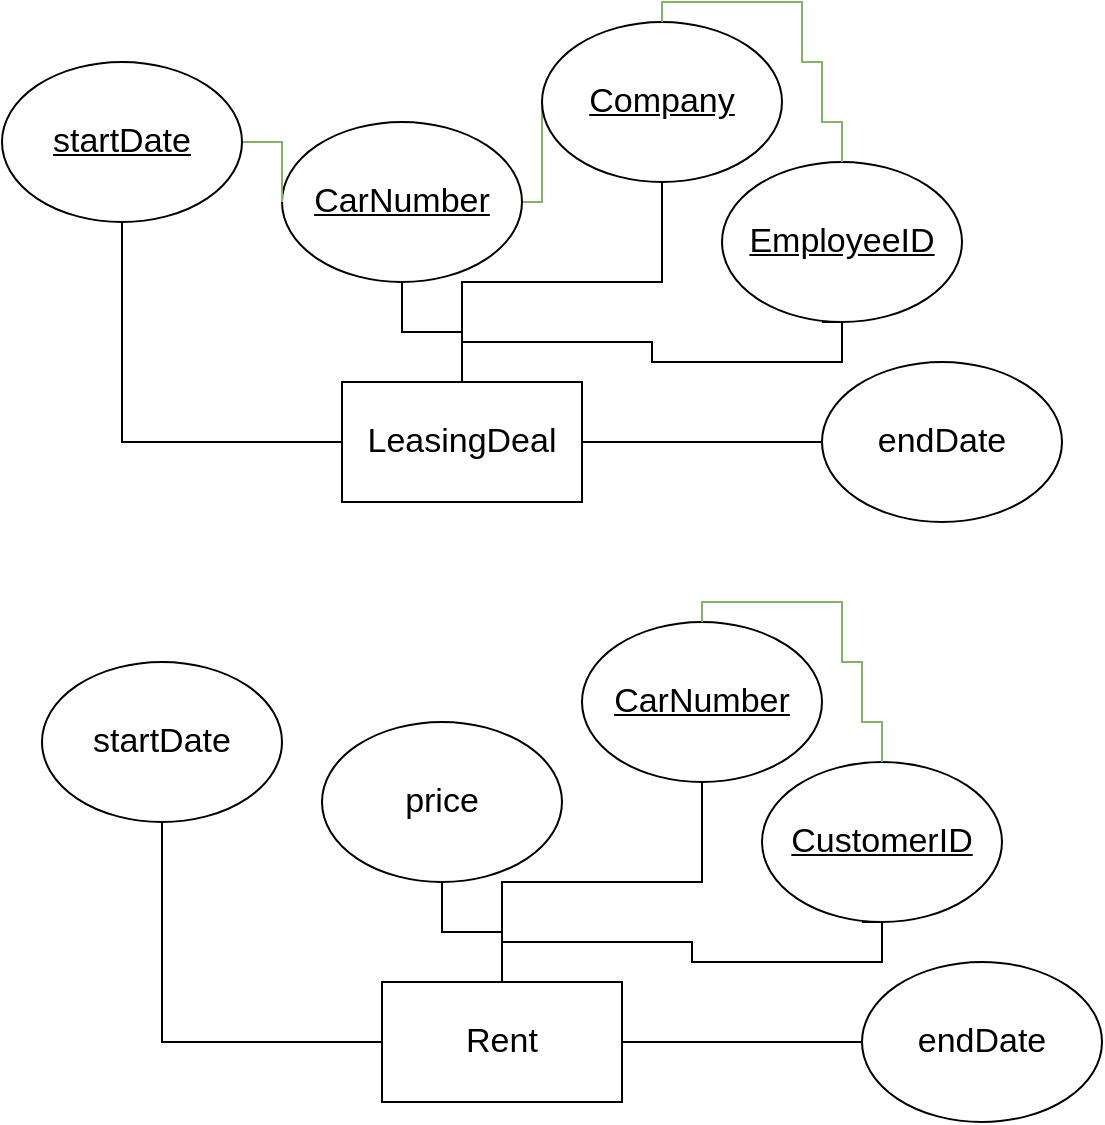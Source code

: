 <mxfile version="20.8.5" type="github">
  <diagram id="R2lEEEUBdFMjLlhIrx00" name="Page-1">
    <mxGraphModel dx="936" dy="502" grid="1" gridSize="10" guides="1" tooltips="1" connect="1" arrows="1" fold="1" page="1" pageScale="1" pageWidth="850" pageHeight="1100" math="0" shadow="0" extFonts="Permanent Marker^https://fonts.googleapis.com/css?family=Permanent+Marker">
      <root>
        <mxCell id="0" />
        <mxCell id="1" parent="0" />
        <mxCell id="Q9K2xUCK_X7UjLqDI4FW-8" style="edgeStyle=orthogonalEdgeStyle;rounded=0;orthogonalLoop=1;jettySize=auto;html=1;fontSize=17;endArrow=none;endFill=0;" edge="1" parent="1" source="Q9K2xUCK_X7UjLqDI4FW-7" target="Q9K2xUCK_X7UjLqDI4FW-9">
          <mxGeometry relative="1" as="geometry">
            <mxPoint x="190" y="100" as="targetPoint" />
          </mxGeometry>
        </mxCell>
        <mxCell id="Q9K2xUCK_X7UjLqDI4FW-17" style="edgeStyle=orthogonalEdgeStyle;rounded=0;orthogonalLoop=1;jettySize=auto;html=1;fontSize=17;endArrow=none;endFill=0;entryX=0.5;entryY=1;entryDx=0;entryDy=0;" edge="1" parent="1" source="Q9K2xUCK_X7UjLqDI4FW-7" target="Q9K2xUCK_X7UjLqDI4FW-13">
          <mxGeometry relative="1" as="geometry">
            <mxPoint x="100" y="140" as="targetPoint" />
          </mxGeometry>
        </mxCell>
        <mxCell id="Q9K2xUCK_X7UjLqDI4FW-18" style="edgeStyle=orthogonalEdgeStyle;rounded=0;orthogonalLoop=1;jettySize=auto;html=1;exitX=0.5;exitY=1;exitDx=0;exitDy=0;fontSize=17;endArrow=none;endFill=0;startArrow=none;" edge="1" parent="1" source="Q9K2xUCK_X7UjLqDI4FW-11">
          <mxGeometry relative="1" as="geometry">
            <mxPoint x="420" y="160" as="targetPoint" />
          </mxGeometry>
        </mxCell>
        <mxCell id="Q9K2xUCK_X7UjLqDI4FW-20" style="edgeStyle=orthogonalEdgeStyle;rounded=0;orthogonalLoop=1;jettySize=auto;html=1;fontSize=17;endArrow=none;endFill=0;" edge="1" parent="1" source="Q9K2xUCK_X7UjLqDI4FW-7">
          <mxGeometry relative="1" as="geometry">
            <mxPoint x="420" y="220" as="targetPoint" />
          </mxGeometry>
        </mxCell>
        <mxCell id="Q9K2xUCK_X7UjLqDI4FW-7" value="&lt;font style=&quot;font-size: 17px;&quot;&gt;LeasingDeal&lt;/font&gt;" style="rounded=0;whiteSpace=wrap;html=1;" vertex="1" parent="1">
          <mxGeometry x="180" y="190" width="120" height="60" as="geometry" />
        </mxCell>
        <mxCell id="Q9K2xUCK_X7UjLqDI4FW-22" style="edgeStyle=orthogonalEdgeStyle;rounded=0;orthogonalLoop=1;jettySize=auto;html=1;entryX=0;entryY=0.5;entryDx=0;entryDy=0;fontSize=17;endArrow=none;endFill=0;fillColor=#d5e8d4;strokeColor=#82b366;" edge="1" parent="1" source="Q9K2xUCK_X7UjLqDI4FW-9" target="Q9K2xUCK_X7UjLqDI4FW-10">
          <mxGeometry relative="1" as="geometry">
            <Array as="points">
              <mxPoint x="280" y="100" />
            </Array>
          </mxGeometry>
        </mxCell>
        <mxCell id="Q9K2xUCK_X7UjLqDI4FW-9" value="&lt;u&gt;CarNumber&lt;/u&gt;" style="ellipse;whiteSpace=wrap;html=1;fontSize=17;" vertex="1" parent="1">
          <mxGeometry x="150" y="60" width="120" height="80" as="geometry" />
        </mxCell>
        <mxCell id="Q9K2xUCK_X7UjLqDI4FW-21" style="edgeStyle=orthogonalEdgeStyle;rounded=0;orthogonalLoop=1;jettySize=auto;html=1;fontSize=17;endArrow=none;endFill=0;entryX=0;entryY=0.5;entryDx=0;entryDy=0;fillColor=#d5e8d4;strokeColor=#82b366;" edge="1" parent="1" source="Q9K2xUCK_X7UjLqDI4FW-13" target="Q9K2xUCK_X7UjLqDI4FW-9">
          <mxGeometry relative="1" as="geometry">
            <mxPoint x="130" y="10" as="targetPoint" />
          </mxGeometry>
        </mxCell>
        <mxCell id="Q9K2xUCK_X7UjLqDI4FW-13" value="&lt;u&gt;startDate&lt;/u&gt;" style="ellipse;whiteSpace=wrap;html=1;fontSize=17;" vertex="1" parent="1">
          <mxGeometry x="10" y="30" width="120" height="80" as="geometry" />
        </mxCell>
        <mxCell id="Q9K2xUCK_X7UjLqDI4FW-14" value="endDate" style="ellipse;whiteSpace=wrap;html=1;fontSize=17;" vertex="1" parent="1">
          <mxGeometry x="420" y="180" width="120" height="80" as="geometry" />
        </mxCell>
        <mxCell id="Q9K2xUCK_X7UjLqDI4FW-16" value="" style="edgeStyle=orthogonalEdgeStyle;rounded=0;orthogonalLoop=1;jettySize=auto;html=1;fontSize=17;endArrow=none;endFill=0;" edge="1" parent="1" source="Q9K2xUCK_X7UjLqDI4FW-7" target="Q9K2xUCK_X7UjLqDI4FW-10">
          <mxGeometry relative="1" as="geometry">
            <mxPoint x="310" y="120" as="targetPoint" />
            <mxPoint x="300" y="220" as="sourcePoint" />
          </mxGeometry>
        </mxCell>
        <mxCell id="Q9K2xUCK_X7UjLqDI4FW-10" value="&lt;u&gt;Company&lt;/u&gt;" style="ellipse;whiteSpace=wrap;html=1;fontSize=17;" vertex="1" parent="1">
          <mxGeometry x="280" y="10" width="120" height="80" as="geometry" />
        </mxCell>
        <mxCell id="Q9K2xUCK_X7UjLqDI4FW-19" value="" style="edgeStyle=orthogonalEdgeStyle;rounded=0;orthogonalLoop=1;jettySize=auto;html=1;exitX=0.5;exitY=0;exitDx=0;exitDy=0;fontSize=17;endArrow=none;endFill=0;" edge="1" parent="1" source="Q9K2xUCK_X7UjLqDI4FW-7" target="Q9K2xUCK_X7UjLqDI4FW-11">
          <mxGeometry relative="1" as="geometry">
            <mxPoint x="420" y="160" as="targetPoint" />
            <mxPoint x="240" y="190" as="sourcePoint" />
          </mxGeometry>
        </mxCell>
        <mxCell id="Q9K2xUCK_X7UjLqDI4FW-11" value="&lt;u&gt;EmployeeID&lt;/u&gt;" style="ellipse;whiteSpace=wrap;html=1;fontSize=17;" vertex="1" parent="1">
          <mxGeometry x="370" y="80" width="120" height="80" as="geometry" />
        </mxCell>
        <mxCell id="Q9K2xUCK_X7UjLqDI4FW-23" style="edgeStyle=orthogonalEdgeStyle;rounded=0;orthogonalLoop=1;jettySize=auto;html=1;fontSize=17;endArrow=none;endFill=0;entryX=0.5;entryY=0;entryDx=0;entryDy=0;fillColor=#d5e8d4;strokeColor=#82b366;" edge="1" parent="1" source="Q9K2xUCK_X7UjLqDI4FW-10" target="Q9K2xUCK_X7UjLqDI4FW-11">
          <mxGeometry relative="1" as="geometry">
            <mxPoint x="450" y="40" as="targetPoint" />
            <Array as="points">
              <mxPoint x="340" />
              <mxPoint x="410" />
              <mxPoint x="410" y="30" />
              <mxPoint x="420" y="30" />
              <mxPoint x="420" y="60" />
              <mxPoint x="430" y="60" />
            </Array>
          </mxGeometry>
        </mxCell>
        <mxCell id="Q9K2xUCK_X7UjLqDI4FW-25" style="edgeStyle=orthogonalEdgeStyle;rounded=0;orthogonalLoop=1;jettySize=auto;html=1;fontSize=17;endArrow=none;endFill=0;" edge="1" parent="1" source="Q9K2xUCK_X7UjLqDI4FW-29" target="Q9K2xUCK_X7UjLqDI4FW-31">
          <mxGeometry relative="1" as="geometry">
            <mxPoint x="210" y="400" as="targetPoint" />
          </mxGeometry>
        </mxCell>
        <mxCell id="Q9K2xUCK_X7UjLqDI4FW-26" style="edgeStyle=orthogonalEdgeStyle;rounded=0;orthogonalLoop=1;jettySize=auto;html=1;fontSize=17;endArrow=none;endFill=0;entryX=0.5;entryY=1;entryDx=0;entryDy=0;" edge="1" parent="1" source="Q9K2xUCK_X7UjLqDI4FW-29" target="Q9K2xUCK_X7UjLqDI4FW-33">
          <mxGeometry relative="1" as="geometry">
            <mxPoint x="120" y="440" as="targetPoint" />
          </mxGeometry>
        </mxCell>
        <mxCell id="Q9K2xUCK_X7UjLqDI4FW-27" style="edgeStyle=orthogonalEdgeStyle;rounded=0;orthogonalLoop=1;jettySize=auto;html=1;exitX=0.5;exitY=1;exitDx=0;exitDy=0;fontSize=17;endArrow=none;endFill=0;startArrow=none;" edge="1" parent="1" source="Q9K2xUCK_X7UjLqDI4FW-38">
          <mxGeometry relative="1" as="geometry">
            <mxPoint x="440" y="460" as="targetPoint" />
          </mxGeometry>
        </mxCell>
        <mxCell id="Q9K2xUCK_X7UjLqDI4FW-28" style="edgeStyle=orthogonalEdgeStyle;rounded=0;orthogonalLoop=1;jettySize=auto;html=1;fontSize=17;endArrow=none;endFill=0;" edge="1" parent="1" source="Q9K2xUCK_X7UjLqDI4FW-29">
          <mxGeometry relative="1" as="geometry">
            <mxPoint x="440" y="520" as="targetPoint" />
          </mxGeometry>
        </mxCell>
        <mxCell id="Q9K2xUCK_X7UjLqDI4FW-29" value="&lt;font style=&quot;font-size: 17px;&quot;&gt;Rent&lt;/font&gt;" style="rounded=0;whiteSpace=wrap;html=1;" vertex="1" parent="1">
          <mxGeometry x="200" y="490" width="120" height="60" as="geometry" />
        </mxCell>
        <mxCell id="Q9K2xUCK_X7UjLqDI4FW-31" value="price" style="ellipse;whiteSpace=wrap;html=1;fontSize=17;" vertex="1" parent="1">
          <mxGeometry x="170" y="360" width="120" height="80" as="geometry" />
        </mxCell>
        <mxCell id="Q9K2xUCK_X7UjLqDI4FW-33" value="startDate" style="ellipse;whiteSpace=wrap;html=1;fontSize=17;" vertex="1" parent="1">
          <mxGeometry x="30" y="330" width="120" height="80" as="geometry" />
        </mxCell>
        <mxCell id="Q9K2xUCK_X7UjLqDI4FW-34" value="endDate" style="ellipse;whiteSpace=wrap;html=1;fontSize=17;" vertex="1" parent="1">
          <mxGeometry x="440" y="480" width="120" height="80" as="geometry" />
        </mxCell>
        <mxCell id="Q9K2xUCK_X7UjLqDI4FW-35" value="" style="edgeStyle=orthogonalEdgeStyle;rounded=0;orthogonalLoop=1;jettySize=auto;html=1;fontSize=17;endArrow=none;endFill=0;" edge="1" parent="1" source="Q9K2xUCK_X7UjLqDI4FW-29" target="Q9K2xUCK_X7UjLqDI4FW-36">
          <mxGeometry relative="1" as="geometry">
            <mxPoint x="330" y="420" as="targetPoint" />
            <mxPoint x="320" y="520" as="sourcePoint" />
          </mxGeometry>
        </mxCell>
        <mxCell id="Q9K2xUCK_X7UjLqDI4FW-36" value="&lt;u style=&quot;border-color: var(--border-color);&quot;&gt;CarNumber&lt;/u&gt;" style="ellipse;whiteSpace=wrap;html=1;fontSize=17;" vertex="1" parent="1">
          <mxGeometry x="300" y="310" width="120" height="80" as="geometry" />
        </mxCell>
        <mxCell id="Q9K2xUCK_X7UjLqDI4FW-37" value="" style="edgeStyle=orthogonalEdgeStyle;rounded=0;orthogonalLoop=1;jettySize=auto;html=1;exitX=0.5;exitY=0;exitDx=0;exitDy=0;fontSize=17;endArrow=none;endFill=0;" edge="1" parent="1" source="Q9K2xUCK_X7UjLqDI4FW-29" target="Q9K2xUCK_X7UjLqDI4FW-38">
          <mxGeometry relative="1" as="geometry">
            <mxPoint x="440" y="460" as="targetPoint" />
            <mxPoint x="260" y="490" as="sourcePoint" />
          </mxGeometry>
        </mxCell>
        <mxCell id="Q9K2xUCK_X7UjLqDI4FW-38" value="&lt;u&gt;CustomerID&lt;/u&gt;" style="ellipse;whiteSpace=wrap;html=1;fontSize=17;" vertex="1" parent="1">
          <mxGeometry x="390" y="380" width="120" height="80" as="geometry" />
        </mxCell>
        <mxCell id="Q9K2xUCK_X7UjLqDI4FW-39" style="edgeStyle=orthogonalEdgeStyle;rounded=0;orthogonalLoop=1;jettySize=auto;html=1;fontSize=17;endArrow=none;endFill=0;entryX=0.5;entryY=0;entryDx=0;entryDy=0;fillColor=#d5e8d4;strokeColor=#82b366;" edge="1" parent="1" source="Q9K2xUCK_X7UjLqDI4FW-36" target="Q9K2xUCK_X7UjLqDI4FW-38">
          <mxGeometry relative="1" as="geometry">
            <mxPoint x="470" y="340" as="targetPoint" />
            <Array as="points">
              <mxPoint x="360" y="300" />
              <mxPoint x="430" y="300" />
              <mxPoint x="430" y="330" />
              <mxPoint x="440" y="330" />
              <mxPoint x="440" y="360" />
              <mxPoint x="450" y="360" />
            </Array>
          </mxGeometry>
        </mxCell>
      </root>
    </mxGraphModel>
  </diagram>
</mxfile>
